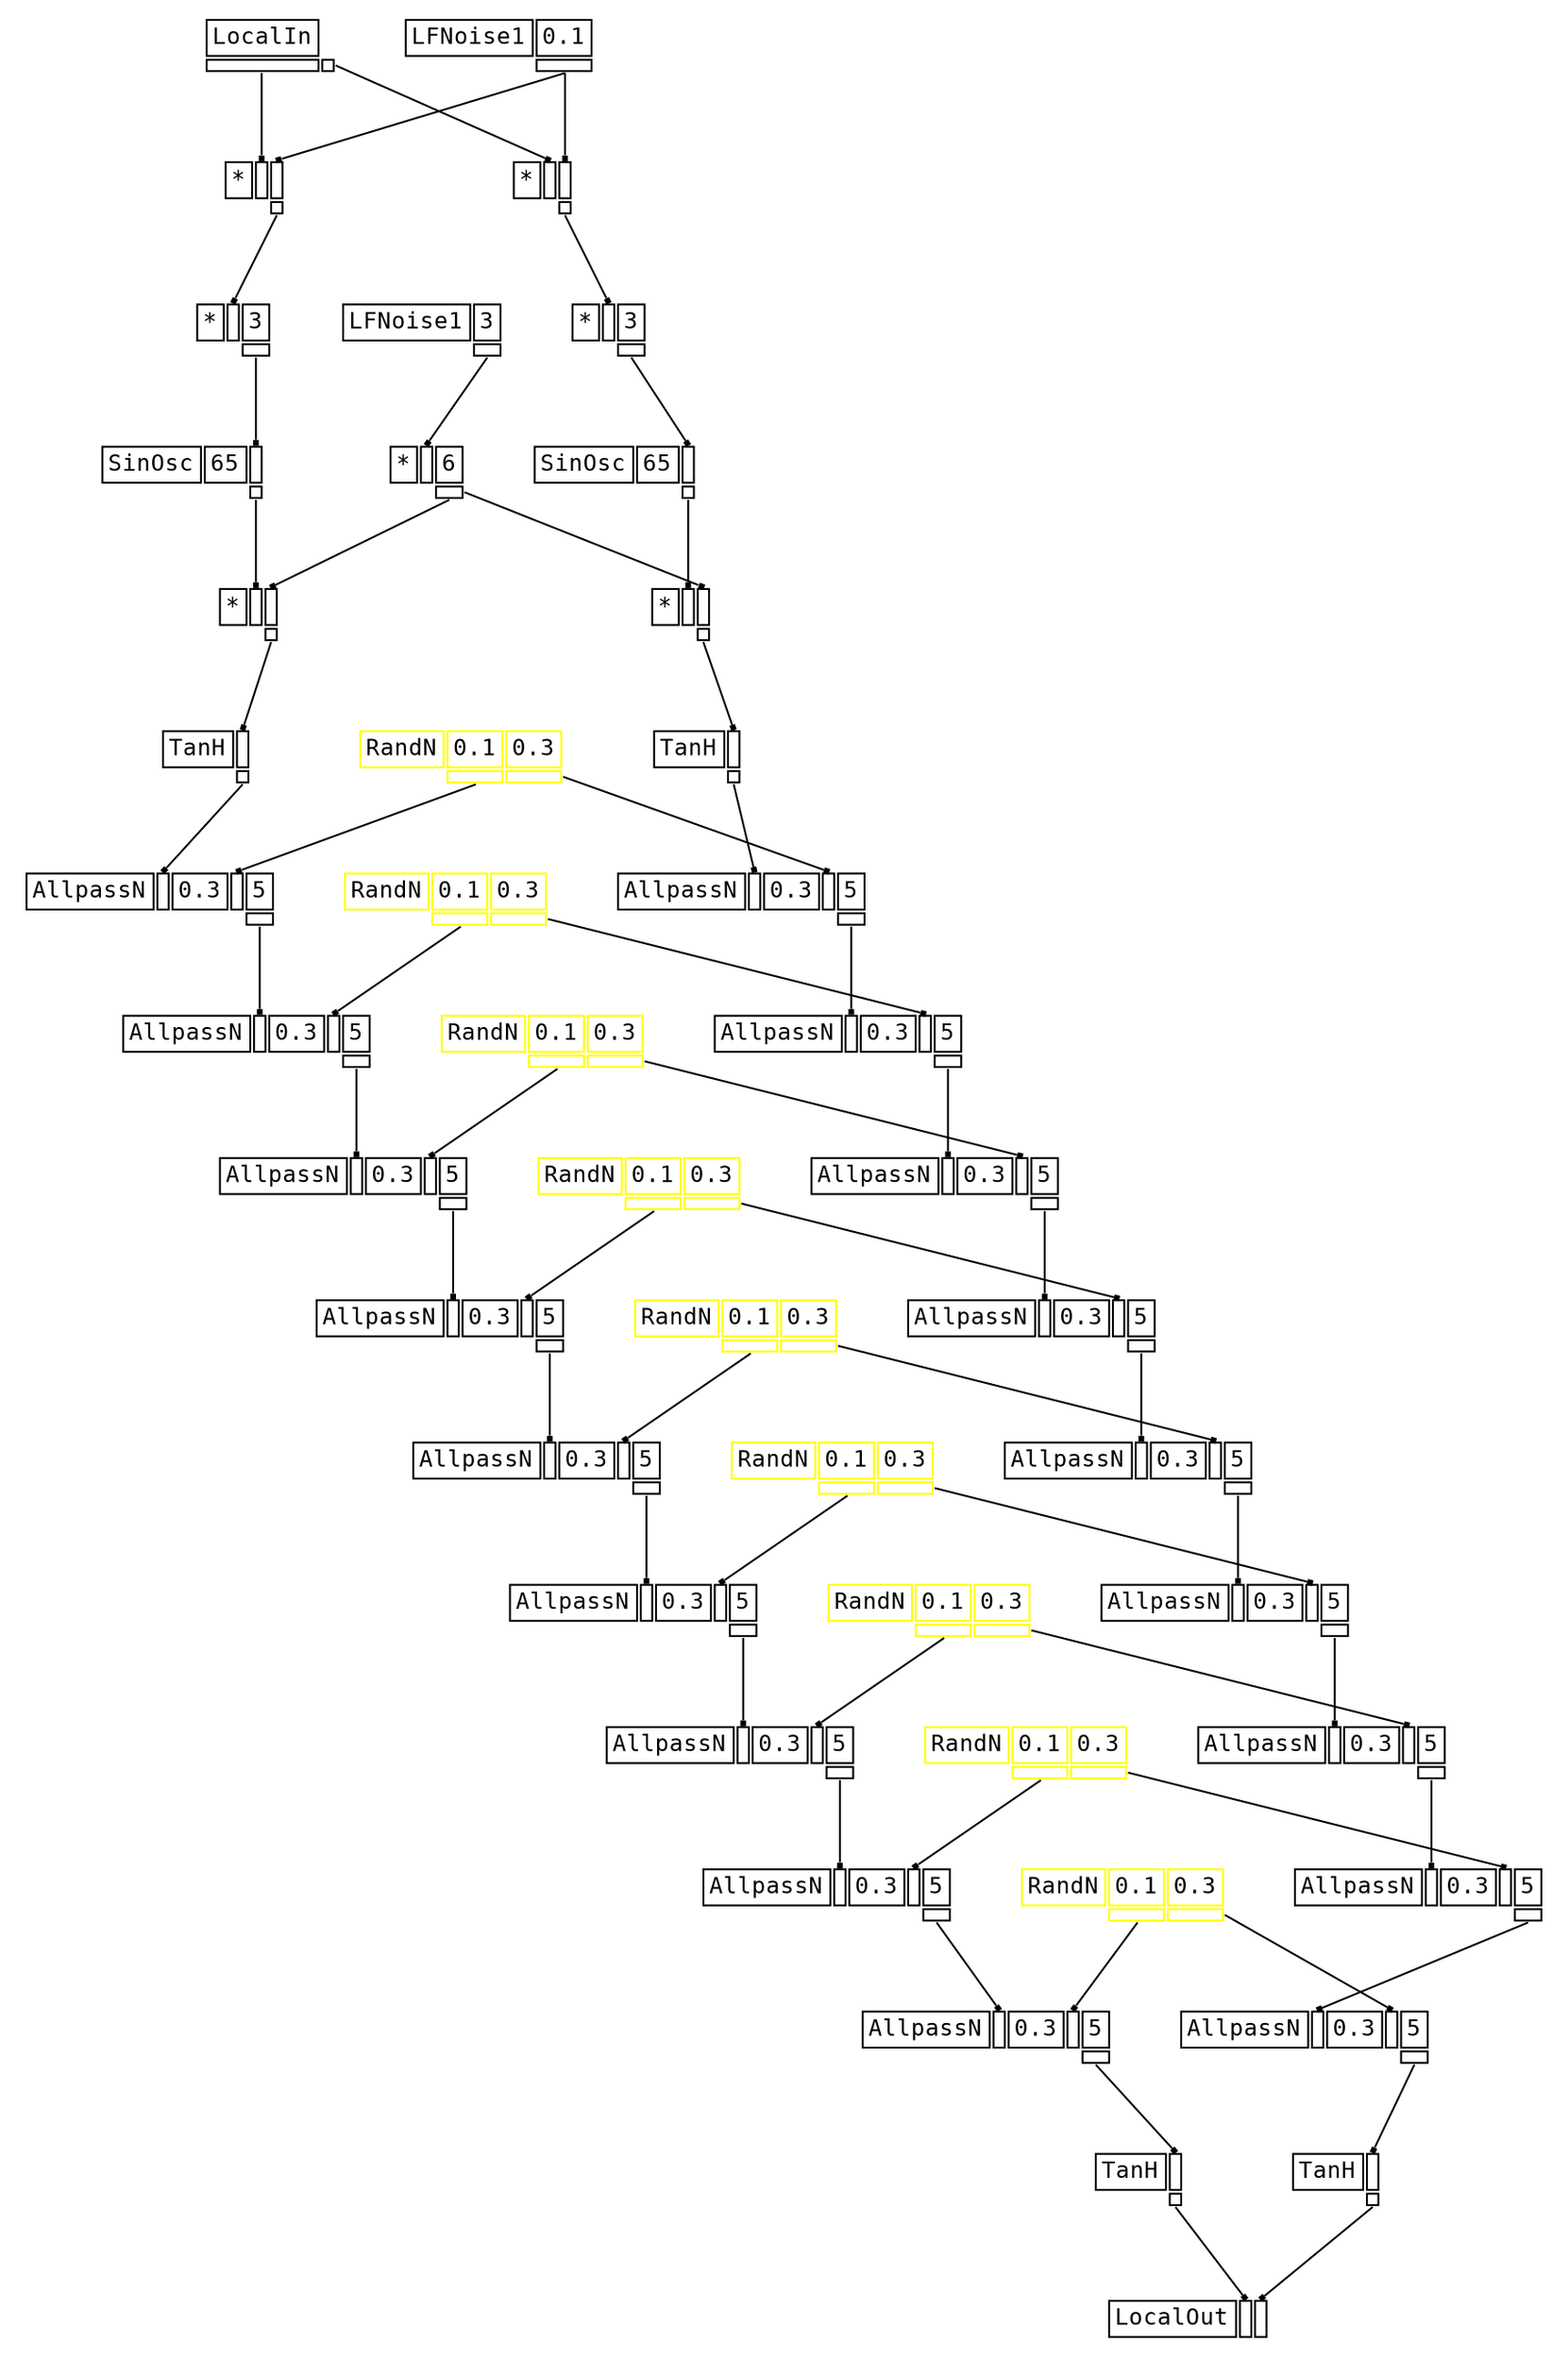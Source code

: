 digraph Anonymous {
graph [splines=false];
node [fontsize=12,fontname="Courier"];
edge [arrowhead=box,arrowsize=0.25];
u_1[shape="plaintext",color="black",label=<<TABLE BORDER="0" CELLBORDER="1"><TR><TD>LocalIn</TD></TR><TR><TD PORT="o_0" ID="u_1:o_0"></TD><TD PORT="o_1" ID="u_1:o_1"></TD></TR></TABLE>>];
u_4[shape="plaintext",color="black",label=<<TABLE BORDER="0" CELLBORDER="1"><TR><TD>LFNoise1</TD><TD ID="u_4:K_0">0.1</TD></TR><TR><TD BORDER="0"></TD><TD PORT="o_0" ID="u_4:o_0"></TD></TR></TABLE>>];
u_5[shape="plaintext",color="black",label=<<TABLE BORDER="0" CELLBORDER="1"><TR><TD>*</TD><TD PORT="i_0" ID="u_5:i_0"></TD><TD PORT="i_1" ID="u_5:i_1"></TD></TR><TR><TD BORDER="0"></TD><TD BORDER="0"></TD><TD PORT="o_0" ID="u_5:o_0"></TD></TR></TABLE>>];
u_7[shape="plaintext",color="black",label=<<TABLE BORDER="0" CELLBORDER="1"><TR><TD>*</TD><TD PORT="i_0" ID="u_7:i_0"></TD><TD ID="u_7:K_1">3</TD></TR><TR><TD BORDER="0"></TD><TD BORDER="0"></TD><TD PORT="o_0" ID="u_7:o_0"></TD></TR></TABLE>>];
u_8[shape="plaintext",color="black",label=<<TABLE BORDER="0" CELLBORDER="1"><TR><TD>SinOsc</TD><TD ID="u_8:K_0">65</TD><TD PORT="i_1" ID="u_8:i_1"></TD></TR><TR><TD BORDER="0"></TD><TD BORDER="0"></TD><TD PORT="o_0" ID="u_8:o_0"></TD></TR></TABLE>>];
u_9[shape="plaintext",color="black",label=<<TABLE BORDER="0" CELLBORDER="1"><TR><TD>LFNoise1</TD><TD ID="u_9:K_0">3</TD></TR><TR><TD BORDER="0"></TD><TD PORT="o_0" ID="u_9:o_0"></TD></TR></TABLE>>];
u_11[shape="plaintext",color="black",label=<<TABLE BORDER="0" CELLBORDER="1"><TR><TD>*</TD><TD PORT="i_0" ID="u_11:i_0"></TD><TD ID="u_11:K_1">6</TD></TR><TR><TD BORDER="0"></TD><TD BORDER="0"></TD><TD PORT="o_0" ID="u_11:o_0"></TD></TR></TABLE>>];
u_12[shape="plaintext",color="black",label=<<TABLE BORDER="0" CELLBORDER="1"><TR><TD>*</TD><TD PORT="i_0" ID="u_12:i_0"></TD><TD PORT="i_1" ID="u_12:i_1"></TD></TR><TR><TD BORDER="0"></TD><TD BORDER="0"></TD><TD PORT="o_0" ID="u_12:o_0"></TD></TR></TABLE>>];
u_13[shape="plaintext",color="black",label=<<TABLE BORDER="0" CELLBORDER="1"><TR><TD>TanH</TD><TD PORT="i_0" ID="u_13:i_0"></TD></TR><TR><TD BORDER="0"></TD><TD PORT="o_0" ID="u_13:o_0"></TD></TR></TABLE>>];
u_15[shape="plaintext",color="yellow",label=<<TABLE BORDER="0" CELLBORDER="1"><TR><TD>RandN</TD><TD ID="u_15:K_0">0.1</TD><TD ID="u_15:K_1">0.3</TD></TR><TR><TD BORDER="0"></TD><TD PORT="o_0" ID="u_15:o_0"></TD><TD PORT="o_1" ID="u_15:o_1"></TD></TR></TABLE>>];
u_18[shape="plaintext",color="black",label=<<TABLE BORDER="0" CELLBORDER="1"><TR><TD>AllpassN</TD><TD PORT="i_0" ID="u_18:i_0"></TD><TD ID="u_18:K_1">0.3</TD><TD PORT="i_2" ID="u_18:i_2"></TD><TD ID="u_18:K_3">5</TD></TR><TR><TD BORDER="0"></TD><TD BORDER="0"></TD><TD BORDER="0"></TD><TD BORDER="0"></TD><TD PORT="o_0" ID="u_18:o_0"></TD></TR></TABLE>>];
u_19[shape="plaintext",color="yellow",label=<<TABLE BORDER="0" CELLBORDER="1"><TR><TD>RandN</TD><TD ID="u_19:K_0">0.1</TD><TD ID="u_19:K_1">0.3</TD></TR><TR><TD BORDER="0"></TD><TD PORT="o_0" ID="u_19:o_0"></TD><TD PORT="o_1" ID="u_19:o_1"></TD></TR></TABLE>>];
u_21[shape="plaintext",color="black",label=<<TABLE BORDER="0" CELLBORDER="1"><TR><TD>AllpassN</TD><TD PORT="i_0" ID="u_21:i_0"></TD><TD ID="u_21:K_1">0.3</TD><TD PORT="i_2" ID="u_21:i_2"></TD><TD ID="u_21:K_3">5</TD></TR><TR><TD BORDER="0"></TD><TD BORDER="0"></TD><TD BORDER="0"></TD><TD BORDER="0"></TD><TD PORT="o_0" ID="u_21:o_0"></TD></TR></TABLE>>];
u_22[shape="plaintext",color="yellow",label=<<TABLE BORDER="0" CELLBORDER="1"><TR><TD>RandN</TD><TD ID="u_22:K_0">0.1</TD><TD ID="u_22:K_1">0.3</TD></TR><TR><TD BORDER="0"></TD><TD PORT="o_0" ID="u_22:o_0"></TD><TD PORT="o_1" ID="u_22:o_1"></TD></TR></TABLE>>];
u_24[shape="plaintext",color="black",label=<<TABLE BORDER="0" CELLBORDER="1"><TR><TD>AllpassN</TD><TD PORT="i_0" ID="u_24:i_0"></TD><TD ID="u_24:K_1">0.3</TD><TD PORT="i_2" ID="u_24:i_2"></TD><TD ID="u_24:K_3">5</TD></TR><TR><TD BORDER="0"></TD><TD BORDER="0"></TD><TD BORDER="0"></TD><TD BORDER="0"></TD><TD PORT="o_0" ID="u_24:o_0"></TD></TR></TABLE>>];
u_25[shape="plaintext",color="yellow",label=<<TABLE BORDER="0" CELLBORDER="1"><TR><TD>RandN</TD><TD ID="u_25:K_0">0.1</TD><TD ID="u_25:K_1">0.3</TD></TR><TR><TD BORDER="0"></TD><TD PORT="o_0" ID="u_25:o_0"></TD><TD PORT="o_1" ID="u_25:o_1"></TD></TR></TABLE>>];
u_27[shape="plaintext",color="black",label=<<TABLE BORDER="0" CELLBORDER="1"><TR><TD>AllpassN</TD><TD PORT="i_0" ID="u_27:i_0"></TD><TD ID="u_27:K_1">0.3</TD><TD PORT="i_2" ID="u_27:i_2"></TD><TD ID="u_27:K_3">5</TD></TR><TR><TD BORDER="0"></TD><TD BORDER="0"></TD><TD BORDER="0"></TD><TD BORDER="0"></TD><TD PORT="o_0" ID="u_27:o_0"></TD></TR></TABLE>>];
u_28[shape="plaintext",color="yellow",label=<<TABLE BORDER="0" CELLBORDER="1"><TR><TD>RandN</TD><TD ID="u_28:K_0">0.1</TD><TD ID="u_28:K_1">0.3</TD></TR><TR><TD BORDER="0"></TD><TD PORT="o_0" ID="u_28:o_0"></TD><TD PORT="o_1" ID="u_28:o_1"></TD></TR></TABLE>>];
u_30[shape="plaintext",color="black",label=<<TABLE BORDER="0" CELLBORDER="1"><TR><TD>AllpassN</TD><TD PORT="i_0" ID="u_30:i_0"></TD><TD ID="u_30:K_1">0.3</TD><TD PORT="i_2" ID="u_30:i_2"></TD><TD ID="u_30:K_3">5</TD></TR><TR><TD BORDER="0"></TD><TD BORDER="0"></TD><TD BORDER="0"></TD><TD BORDER="0"></TD><TD PORT="o_0" ID="u_30:o_0"></TD></TR></TABLE>>];
u_31[shape="plaintext",color="yellow",label=<<TABLE BORDER="0" CELLBORDER="1"><TR><TD>RandN</TD><TD ID="u_31:K_0">0.1</TD><TD ID="u_31:K_1">0.3</TD></TR><TR><TD BORDER="0"></TD><TD PORT="o_0" ID="u_31:o_0"></TD><TD PORT="o_1" ID="u_31:o_1"></TD></TR></TABLE>>];
u_33[shape="plaintext",color="black",label=<<TABLE BORDER="0" CELLBORDER="1"><TR><TD>AllpassN</TD><TD PORT="i_0" ID="u_33:i_0"></TD><TD ID="u_33:K_1">0.3</TD><TD PORT="i_2" ID="u_33:i_2"></TD><TD ID="u_33:K_3">5</TD></TR><TR><TD BORDER="0"></TD><TD BORDER="0"></TD><TD BORDER="0"></TD><TD BORDER="0"></TD><TD PORT="o_0" ID="u_33:o_0"></TD></TR></TABLE>>];
u_34[shape="plaintext",color="yellow",label=<<TABLE BORDER="0" CELLBORDER="1"><TR><TD>RandN</TD><TD ID="u_34:K_0">0.1</TD><TD ID="u_34:K_1">0.3</TD></TR><TR><TD BORDER="0"></TD><TD PORT="o_0" ID="u_34:o_0"></TD><TD PORT="o_1" ID="u_34:o_1"></TD></TR></TABLE>>];
u_36[shape="plaintext",color="black",label=<<TABLE BORDER="0" CELLBORDER="1"><TR><TD>AllpassN</TD><TD PORT="i_0" ID="u_36:i_0"></TD><TD ID="u_36:K_1">0.3</TD><TD PORT="i_2" ID="u_36:i_2"></TD><TD ID="u_36:K_3">5</TD></TR><TR><TD BORDER="0"></TD><TD BORDER="0"></TD><TD BORDER="0"></TD><TD BORDER="0"></TD><TD PORT="o_0" ID="u_36:o_0"></TD></TR></TABLE>>];
u_37[shape="plaintext",color="yellow",label=<<TABLE BORDER="0" CELLBORDER="1"><TR><TD>RandN</TD><TD ID="u_37:K_0">0.1</TD><TD ID="u_37:K_1">0.3</TD></TR><TR><TD BORDER="0"></TD><TD PORT="o_0" ID="u_37:o_0"></TD><TD PORT="o_1" ID="u_37:o_1"></TD></TR></TABLE>>];
u_39[shape="plaintext",color="black",label=<<TABLE BORDER="0" CELLBORDER="1"><TR><TD>AllpassN</TD><TD PORT="i_0" ID="u_39:i_0"></TD><TD ID="u_39:K_1">0.3</TD><TD PORT="i_2" ID="u_39:i_2"></TD><TD ID="u_39:K_3">5</TD></TR><TR><TD BORDER="0"></TD><TD BORDER="0"></TD><TD BORDER="0"></TD><TD BORDER="0"></TD><TD PORT="o_0" ID="u_39:o_0"></TD></TR></TABLE>>];
u_40[shape="plaintext",color="yellow",label=<<TABLE BORDER="0" CELLBORDER="1"><TR><TD>RandN</TD><TD ID="u_40:K_0">0.1</TD><TD ID="u_40:K_1">0.3</TD></TR><TR><TD BORDER="0"></TD><TD PORT="o_0" ID="u_40:o_0"></TD><TD PORT="o_1" ID="u_40:o_1"></TD></TR></TABLE>>];
u_42[shape="plaintext",color="black",label=<<TABLE BORDER="0" CELLBORDER="1"><TR><TD>AllpassN</TD><TD PORT="i_0" ID="u_42:i_0"></TD><TD ID="u_42:K_1">0.3</TD><TD PORT="i_2" ID="u_42:i_2"></TD><TD ID="u_42:K_3">5</TD></TR><TR><TD BORDER="0"></TD><TD BORDER="0"></TD><TD BORDER="0"></TD><TD BORDER="0"></TD><TD PORT="o_0" ID="u_42:o_0"></TD></TR></TABLE>>];
u_43[shape="plaintext",color="black",label=<<TABLE BORDER="0" CELLBORDER="1"><TR><TD>TanH</TD><TD PORT="i_0" ID="u_43:i_0"></TD></TR><TR><TD BORDER="0"></TD><TD PORT="o_0" ID="u_43:o_0"></TD></TR></TABLE>>];
u_45[shape="plaintext",color="black",label=<<TABLE BORDER="0" CELLBORDER="1"><TR><TD>*</TD><TD PORT="i_0" ID="u_45:i_0"></TD><TD PORT="i_1" ID="u_45:i_1"></TD></TR><TR><TD BORDER="0"></TD><TD BORDER="0"></TD><TD PORT="o_0" ID="u_45:o_0"></TD></TR></TABLE>>];
u_46[shape="plaintext",color="black",label=<<TABLE BORDER="0" CELLBORDER="1"><TR><TD>*</TD><TD PORT="i_0" ID="u_46:i_0"></TD><TD ID="u_46:K_1">3</TD></TR><TR><TD BORDER="0"></TD><TD BORDER="0"></TD><TD PORT="o_0" ID="u_46:o_0"></TD></TR></TABLE>>];
u_47[shape="plaintext",color="black",label=<<TABLE BORDER="0" CELLBORDER="1"><TR><TD>SinOsc</TD><TD ID="u_47:K_0">65</TD><TD PORT="i_1" ID="u_47:i_1"></TD></TR><TR><TD BORDER="0"></TD><TD BORDER="0"></TD><TD PORT="o_0" ID="u_47:o_0"></TD></TR></TABLE>>];
u_48[shape="plaintext",color="black",label=<<TABLE BORDER="0" CELLBORDER="1"><TR><TD>*</TD><TD PORT="i_0" ID="u_48:i_0"></TD><TD PORT="i_1" ID="u_48:i_1"></TD></TR><TR><TD BORDER="0"></TD><TD BORDER="0"></TD><TD PORT="o_0" ID="u_48:o_0"></TD></TR></TABLE>>];
u_49[shape="plaintext",color="black",label=<<TABLE BORDER="0" CELLBORDER="1"><TR><TD>TanH</TD><TD PORT="i_0" ID="u_49:i_0"></TD></TR><TR><TD BORDER="0"></TD><TD PORT="o_0" ID="u_49:o_0"></TD></TR></TABLE>>];
u_51[shape="plaintext",color="black",label=<<TABLE BORDER="0" CELLBORDER="1"><TR><TD>AllpassN</TD><TD PORT="i_0" ID="u_51:i_0"></TD><TD ID="u_51:K_1">0.3</TD><TD PORT="i_2" ID="u_51:i_2"></TD><TD ID="u_51:K_3">5</TD></TR><TR><TD BORDER="0"></TD><TD BORDER="0"></TD><TD BORDER="0"></TD><TD BORDER="0"></TD><TD PORT="o_0" ID="u_51:o_0"></TD></TR></TABLE>>];
u_53[shape="plaintext",color="black",label=<<TABLE BORDER="0" CELLBORDER="1"><TR><TD>AllpassN</TD><TD PORT="i_0" ID="u_53:i_0"></TD><TD ID="u_53:K_1">0.3</TD><TD PORT="i_2" ID="u_53:i_2"></TD><TD ID="u_53:K_3">5</TD></TR><TR><TD BORDER="0"></TD><TD BORDER="0"></TD><TD BORDER="0"></TD><TD BORDER="0"></TD><TD PORT="o_0" ID="u_53:o_0"></TD></TR></TABLE>>];
u_55[shape="plaintext",color="black",label=<<TABLE BORDER="0" CELLBORDER="1"><TR><TD>AllpassN</TD><TD PORT="i_0" ID="u_55:i_0"></TD><TD ID="u_55:K_1">0.3</TD><TD PORT="i_2" ID="u_55:i_2"></TD><TD ID="u_55:K_3">5</TD></TR><TR><TD BORDER="0"></TD><TD BORDER="0"></TD><TD BORDER="0"></TD><TD BORDER="0"></TD><TD PORT="o_0" ID="u_55:o_0"></TD></TR></TABLE>>];
u_57[shape="plaintext",color="black",label=<<TABLE BORDER="0" CELLBORDER="1"><TR><TD>AllpassN</TD><TD PORT="i_0" ID="u_57:i_0"></TD><TD ID="u_57:K_1">0.3</TD><TD PORT="i_2" ID="u_57:i_2"></TD><TD ID="u_57:K_3">5</TD></TR><TR><TD BORDER="0"></TD><TD BORDER="0"></TD><TD BORDER="0"></TD><TD BORDER="0"></TD><TD PORT="o_0" ID="u_57:o_0"></TD></TR></TABLE>>];
u_59[shape="plaintext",color="black",label=<<TABLE BORDER="0" CELLBORDER="1"><TR><TD>AllpassN</TD><TD PORT="i_0" ID="u_59:i_0"></TD><TD ID="u_59:K_1">0.3</TD><TD PORT="i_2" ID="u_59:i_2"></TD><TD ID="u_59:K_3">5</TD></TR><TR><TD BORDER="0"></TD><TD BORDER="0"></TD><TD BORDER="0"></TD><TD BORDER="0"></TD><TD PORT="o_0" ID="u_59:o_0"></TD></TR></TABLE>>];
u_61[shape="plaintext",color="black",label=<<TABLE BORDER="0" CELLBORDER="1"><TR><TD>AllpassN</TD><TD PORT="i_0" ID="u_61:i_0"></TD><TD ID="u_61:K_1">0.3</TD><TD PORT="i_2" ID="u_61:i_2"></TD><TD ID="u_61:K_3">5</TD></TR><TR><TD BORDER="0"></TD><TD BORDER="0"></TD><TD BORDER="0"></TD><TD BORDER="0"></TD><TD PORT="o_0" ID="u_61:o_0"></TD></TR></TABLE>>];
u_63[shape="plaintext",color="black",label=<<TABLE BORDER="0" CELLBORDER="1"><TR><TD>AllpassN</TD><TD PORT="i_0" ID="u_63:i_0"></TD><TD ID="u_63:K_1">0.3</TD><TD PORT="i_2" ID="u_63:i_2"></TD><TD ID="u_63:K_3">5</TD></TR><TR><TD BORDER="0"></TD><TD BORDER="0"></TD><TD BORDER="0"></TD><TD BORDER="0"></TD><TD PORT="o_0" ID="u_63:o_0"></TD></TR></TABLE>>];
u_65[shape="plaintext",color="black",label=<<TABLE BORDER="0" CELLBORDER="1"><TR><TD>AllpassN</TD><TD PORT="i_0" ID="u_65:i_0"></TD><TD ID="u_65:K_1">0.3</TD><TD PORT="i_2" ID="u_65:i_2"></TD><TD ID="u_65:K_3">5</TD></TR><TR><TD BORDER="0"></TD><TD BORDER="0"></TD><TD BORDER="0"></TD><TD BORDER="0"></TD><TD PORT="o_0" ID="u_65:o_0"></TD></TR></TABLE>>];
u_67[shape="plaintext",color="black",label=<<TABLE BORDER="0" CELLBORDER="1"><TR><TD>AllpassN</TD><TD PORT="i_0" ID="u_67:i_0"></TD><TD ID="u_67:K_1">0.3</TD><TD PORT="i_2" ID="u_67:i_2"></TD><TD ID="u_67:K_3">5</TD></TR><TR><TD BORDER="0"></TD><TD BORDER="0"></TD><TD BORDER="0"></TD><TD BORDER="0"></TD><TD PORT="o_0" ID="u_67:o_0"></TD></TR></TABLE>>];
u_68[shape="plaintext",color="black",label=<<TABLE BORDER="0" CELLBORDER="1"><TR><TD>TanH</TD><TD PORT="i_0" ID="u_68:i_0"></TD></TR><TR><TD BORDER="0"></TD><TD PORT="o_0" ID="u_68:o_0"></TD></TR></TABLE>>];
u_69[shape="plaintext",color="black",label=<<TABLE BORDER="0" CELLBORDER="1"><TR><TD>LocalOut</TD><TD PORT="i_0" ID="u_69:i_0"></TD><TD PORT="i_1" ID="u_69:i_1"></TD></TR></TABLE>>];
u_1:o_0 -> u_5:i_0;
u_4:o_0 -> u_5:i_1;
u_5:o_0 -> u_7:i_0;
u_7:o_0 -> u_8:i_1;
u_9:o_0 -> u_11:i_0;
u_8:o_0 -> u_12:i_0;
u_11:o_0 -> u_12:i_1;
u_12:o_0 -> u_13:i_0;
u_13:o_0 -> u_18:i_0;
u_15:o_0 -> u_18:i_2;
u_18:o_0 -> u_21:i_0;
u_19:o_0 -> u_21:i_2;
u_21:o_0 -> u_24:i_0;
u_22:o_0 -> u_24:i_2;
u_24:o_0 -> u_27:i_0;
u_25:o_0 -> u_27:i_2;
u_27:o_0 -> u_30:i_0;
u_28:o_0 -> u_30:i_2;
u_30:o_0 -> u_33:i_0;
u_31:o_0 -> u_33:i_2;
u_33:o_0 -> u_36:i_0;
u_34:o_0 -> u_36:i_2;
u_36:o_0 -> u_39:i_0;
u_37:o_0 -> u_39:i_2;
u_39:o_0 -> u_42:i_0;
u_40:o_0 -> u_42:i_2;
u_42:o_0 -> u_43:i_0;
u_1:o_1 -> u_45:i_0;
u_4:o_0 -> u_45:i_1;
u_45:o_0 -> u_46:i_0;
u_46:o_0 -> u_47:i_1;
u_47:o_0 -> u_48:i_0;
u_11:o_0 -> u_48:i_1;
u_48:o_0 -> u_49:i_0;
u_49:o_0 -> u_51:i_0;
u_15:o_1 -> u_51:i_2;
u_51:o_0 -> u_53:i_0;
u_19:o_1 -> u_53:i_2;
u_53:o_0 -> u_55:i_0;
u_22:o_1 -> u_55:i_2;
u_55:o_0 -> u_57:i_0;
u_25:o_1 -> u_57:i_2;
u_57:o_0 -> u_59:i_0;
u_28:o_1 -> u_59:i_2;
u_59:o_0 -> u_61:i_0;
u_31:o_1 -> u_61:i_2;
u_61:o_0 -> u_63:i_0;
u_34:o_1 -> u_63:i_2;
u_63:o_0 -> u_65:i_0;
u_37:o_1 -> u_65:i_2;
u_65:o_0 -> u_67:i_0;
u_40:o_1 -> u_67:i_2;
u_67:o_0 -> u_68:i_0;
u_43:o_0 -> u_69:i_0;
u_68:o_0 -> u_69:i_1;
}
